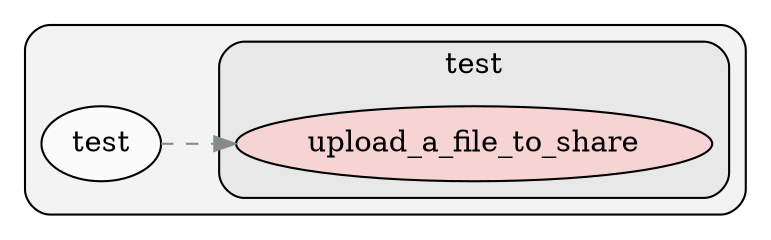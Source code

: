 digraph G {
    graph [rankdir=LR, clusterrank="local"];
    subgraph cluster_G {

        graph [style="filled,rounded", fillcolor="#80808018", label=""];
        test [label="test", style="filled", fillcolor="#ffffffb2", fontcolor="#000000", group="0"];
        subgraph cluster_test {

            graph [style="filled,rounded", fillcolor="#80808018", label="test"];
            test__upload_a_file_to_share [label="upload_a_file_to_share", style="filled", fillcolor="#feccccb2", fontcolor="#000000", group="0"];
        }
    }
        test -> test__upload_a_file_to_share [style="dashed",  color="#838b8b"];
    }
